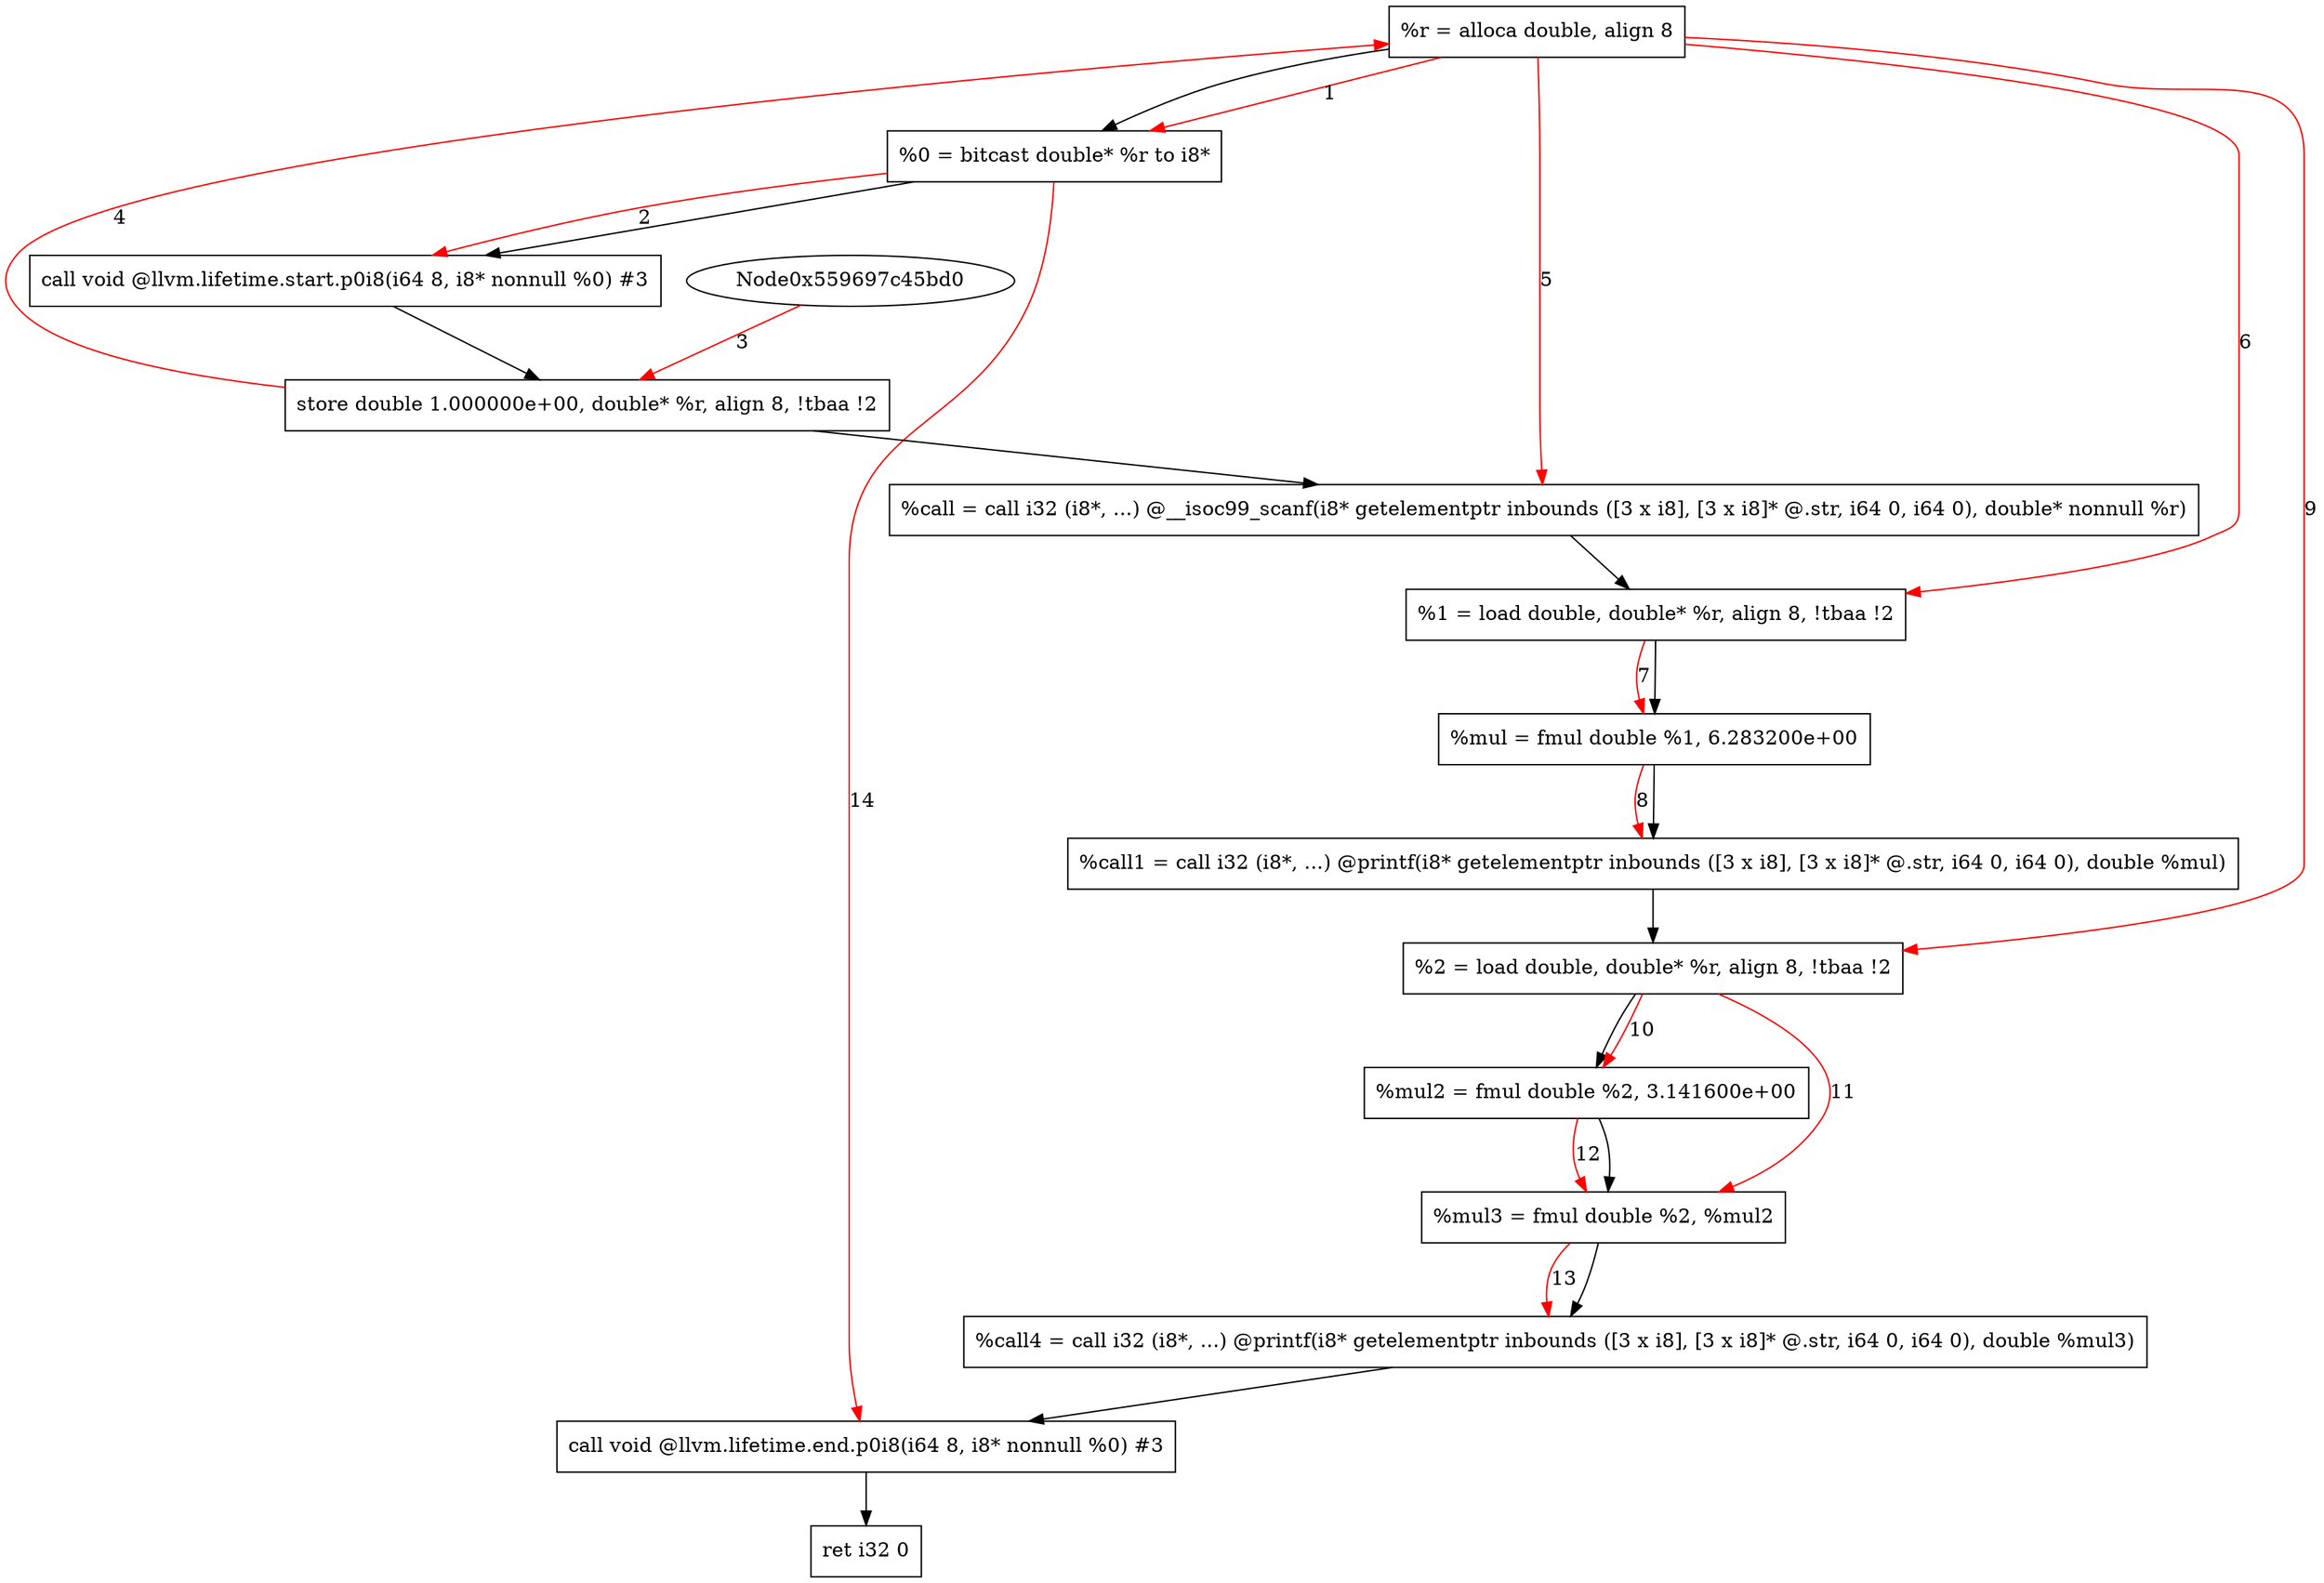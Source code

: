 digraph "CDFG for'func' function" {
	Node0x559697c445d8[shape=record, label="  %r = alloca double, align 8"]
	Node0x559697c44c98[shape=record, label="  %0 = bitcast double* %r to i8*"]
	Node0x559697c450f8[shape=record, label="  call void @llvm.lifetime.start.p0i8(i64 8, i8* nonnull %0) #3"]
	Node0x559697c45c40[shape=record, label="  store double 1.000000e+00, double* %r, align 8, !tbaa !2"]
	Node0x559697c46ed8[shape=record, label="  %call = call i32 (i8*, ...) @__isoc99_scanf(i8* getelementptr inbounds ([3 x i8], [3 x i8]* @.str, i64 0, i64 0), double* nonnull %r)"]
	Node0x559697c46f98[shape=record, label="  %1 = load double, double* %r, align 8, !tbaa !2"]
	Node0x559697c47680[shape=record, label="  %mul = fmul double %1, 6.283200e+00"]
	Node0x559697c477b8[shape=record, label="  %call1 = call i32 (i8*, ...) @printf(i8* getelementptr inbounds ([3 x i8], [3 x i8]* @.str, i64 0, i64 0), double %mul)"]
	Node0x559697c47898[shape=record, label="  %2 = load double, double* %r, align 8, !tbaa !2"]
	Node0x559697c47980[shape=record, label="  %mul2 = fmul double %2, 3.141600e+00"]
	Node0x559697c479f0[shape=record, label="  %mul3 = fmul double %2, %mul2"]
	Node0x559697c47ab8[shape=record, label="  %call4 = call i32 (i8*, ...) @printf(i8* getelementptr inbounds ([3 x i8], [3 x i8]* @.str, i64 0, i64 0), double %mul3)"]
	Node0x559697c47cf8[shape=record, label="  call void @llvm.lifetime.end.p0i8(i64 8, i8* nonnull %0) #3"]
	Node0x559697c47db8[shape=record, label="  ret i32 0"]
	Node0x559697c445d8 -> Node0x559697c44c98
	Node0x559697c44c98 -> Node0x559697c450f8
	Node0x559697c450f8 -> Node0x559697c45c40
	Node0x559697c45c40 -> Node0x559697c46ed8
	Node0x559697c46ed8 -> Node0x559697c46f98
	Node0x559697c46f98 -> Node0x559697c47680
	Node0x559697c47680 -> Node0x559697c477b8
	Node0x559697c477b8 -> Node0x559697c47898
	Node0x559697c47898 -> Node0x559697c47980
	Node0x559697c47980 -> Node0x559697c479f0
	Node0x559697c479f0 -> Node0x559697c47ab8
	Node0x559697c47ab8 -> Node0x559697c47cf8
	Node0x559697c47cf8 -> Node0x559697c47db8
edge [color=red]
	Node0x559697c445d8 -> Node0x559697c44c98[label="1"]
	Node0x559697c44c98 -> Node0x559697c450f8[label="2"]
	Node0x559697c45bd0 -> Node0x559697c45c40[label="3"]
	Node0x559697c45c40 -> Node0x559697c445d8[label="4"]
	Node0x559697c445d8 -> Node0x559697c46ed8[label="5"]
	Node0x559697c445d8 -> Node0x559697c46f98[label="6"]
	Node0x559697c46f98 -> Node0x559697c47680[label="7"]
	Node0x559697c47680 -> Node0x559697c477b8[label="8"]
	Node0x559697c445d8 -> Node0x559697c47898[label="9"]
	Node0x559697c47898 -> Node0x559697c47980[label="10"]
	Node0x559697c47898 -> Node0x559697c479f0[label="11"]
	Node0x559697c47980 -> Node0x559697c479f0[label="12"]
	Node0x559697c479f0 -> Node0x559697c47ab8[label="13"]
	Node0x559697c44c98 -> Node0x559697c47cf8[label="14"]
}

